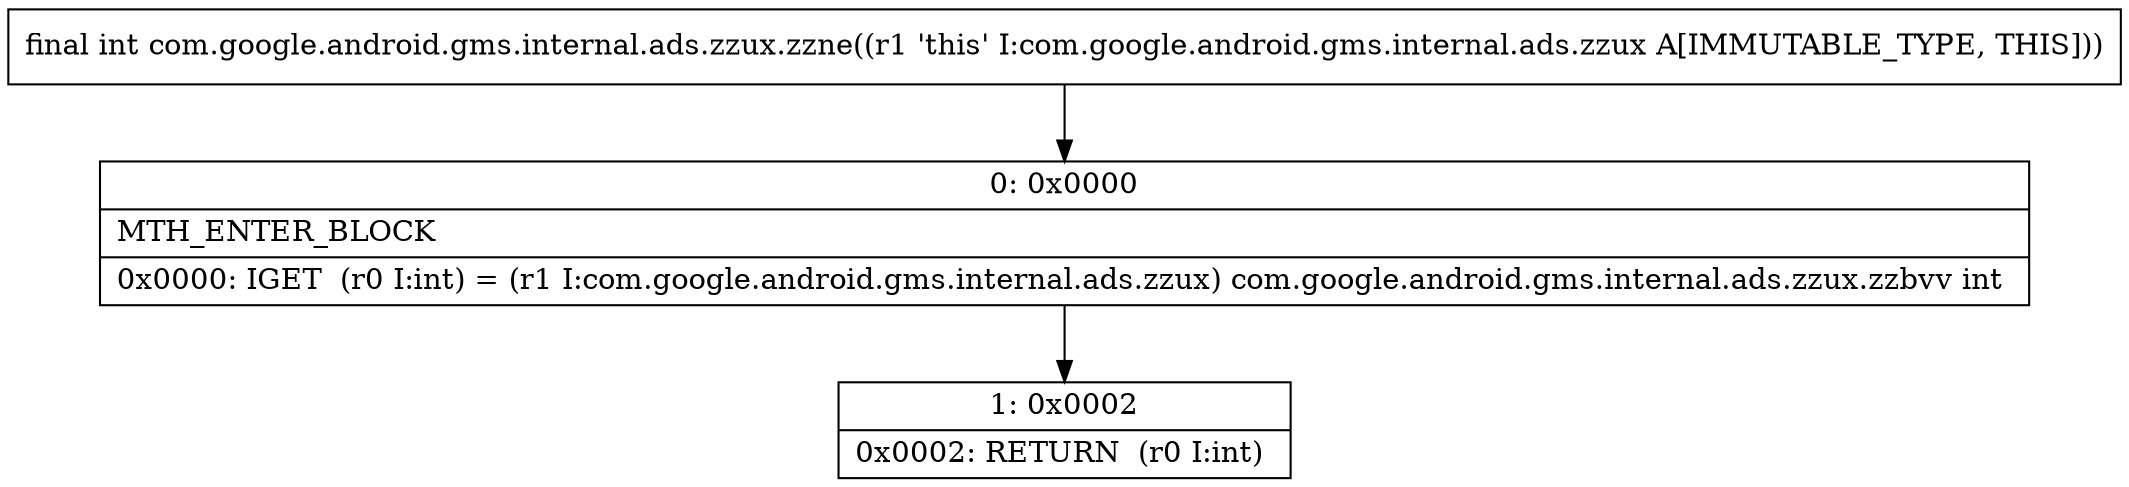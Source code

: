 digraph "CFG forcom.google.android.gms.internal.ads.zzux.zzne()I" {
Node_0 [shape=record,label="{0\:\ 0x0000|MTH_ENTER_BLOCK\l|0x0000: IGET  (r0 I:int) = (r1 I:com.google.android.gms.internal.ads.zzux) com.google.android.gms.internal.ads.zzux.zzbvv int \l}"];
Node_1 [shape=record,label="{1\:\ 0x0002|0x0002: RETURN  (r0 I:int) \l}"];
MethodNode[shape=record,label="{final int com.google.android.gms.internal.ads.zzux.zzne((r1 'this' I:com.google.android.gms.internal.ads.zzux A[IMMUTABLE_TYPE, THIS])) }"];
MethodNode -> Node_0;
Node_0 -> Node_1;
}

